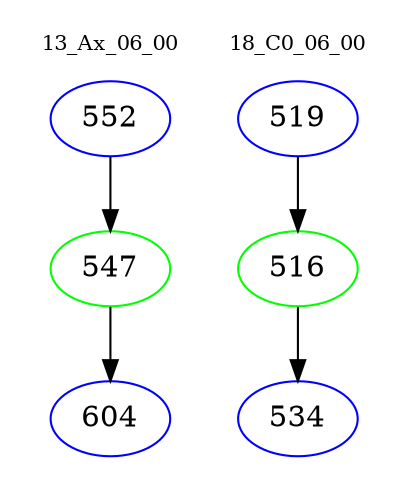 digraph{
subgraph cluster_0 {
color = white
label = "13_Ax_06_00";
fontsize=10;
T0_552 [label="552", color="blue"]
T0_552 -> T0_547 [color="black"]
T0_547 [label="547", color="green"]
T0_547 -> T0_604 [color="black"]
T0_604 [label="604", color="blue"]
}
subgraph cluster_1 {
color = white
label = "18_C0_06_00";
fontsize=10;
T1_519 [label="519", color="blue"]
T1_519 -> T1_516 [color="black"]
T1_516 [label="516", color="green"]
T1_516 -> T1_534 [color="black"]
T1_534 [label="534", color="blue"]
}
}
